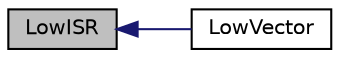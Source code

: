 digraph "LowISR"
{
  edge [fontname="Helvetica",fontsize="10",labelfontname="Helvetica",labelfontsize="10"];
  node [fontname="Helvetica",fontsize="10",shape=record];
  rankdir="LR";
  Node1 [label="LowISR",height=0.2,width=0.4,color="black", fillcolor="grey75", style="filled", fontcolor="black"];
  Node1 -> Node2 [dir="back",color="midnightblue",fontsize="10",style="solid",fontname="Helvetica"];
  Node2 [label="LowVector",height=0.2,width=0.4,color="black", fillcolor="white", style="filled",URL="$_main_demo_8c.html#ac404f44ed1d53b4df2ccb6d26fe2be73"];
}

